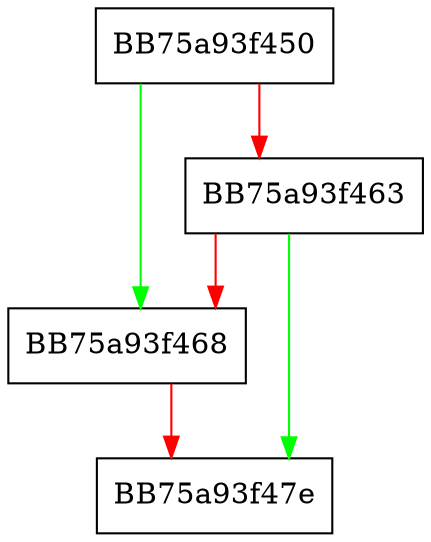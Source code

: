 digraph _Do_call {
  node [shape="box"];
  graph [splines=ortho];
  BB75a93f450 -> BB75a93f468 [color="green"];
  BB75a93f450 -> BB75a93f463 [color="red"];
  BB75a93f463 -> BB75a93f47e [color="green"];
  BB75a93f463 -> BB75a93f468 [color="red"];
  BB75a93f468 -> BB75a93f47e [color="red"];
}